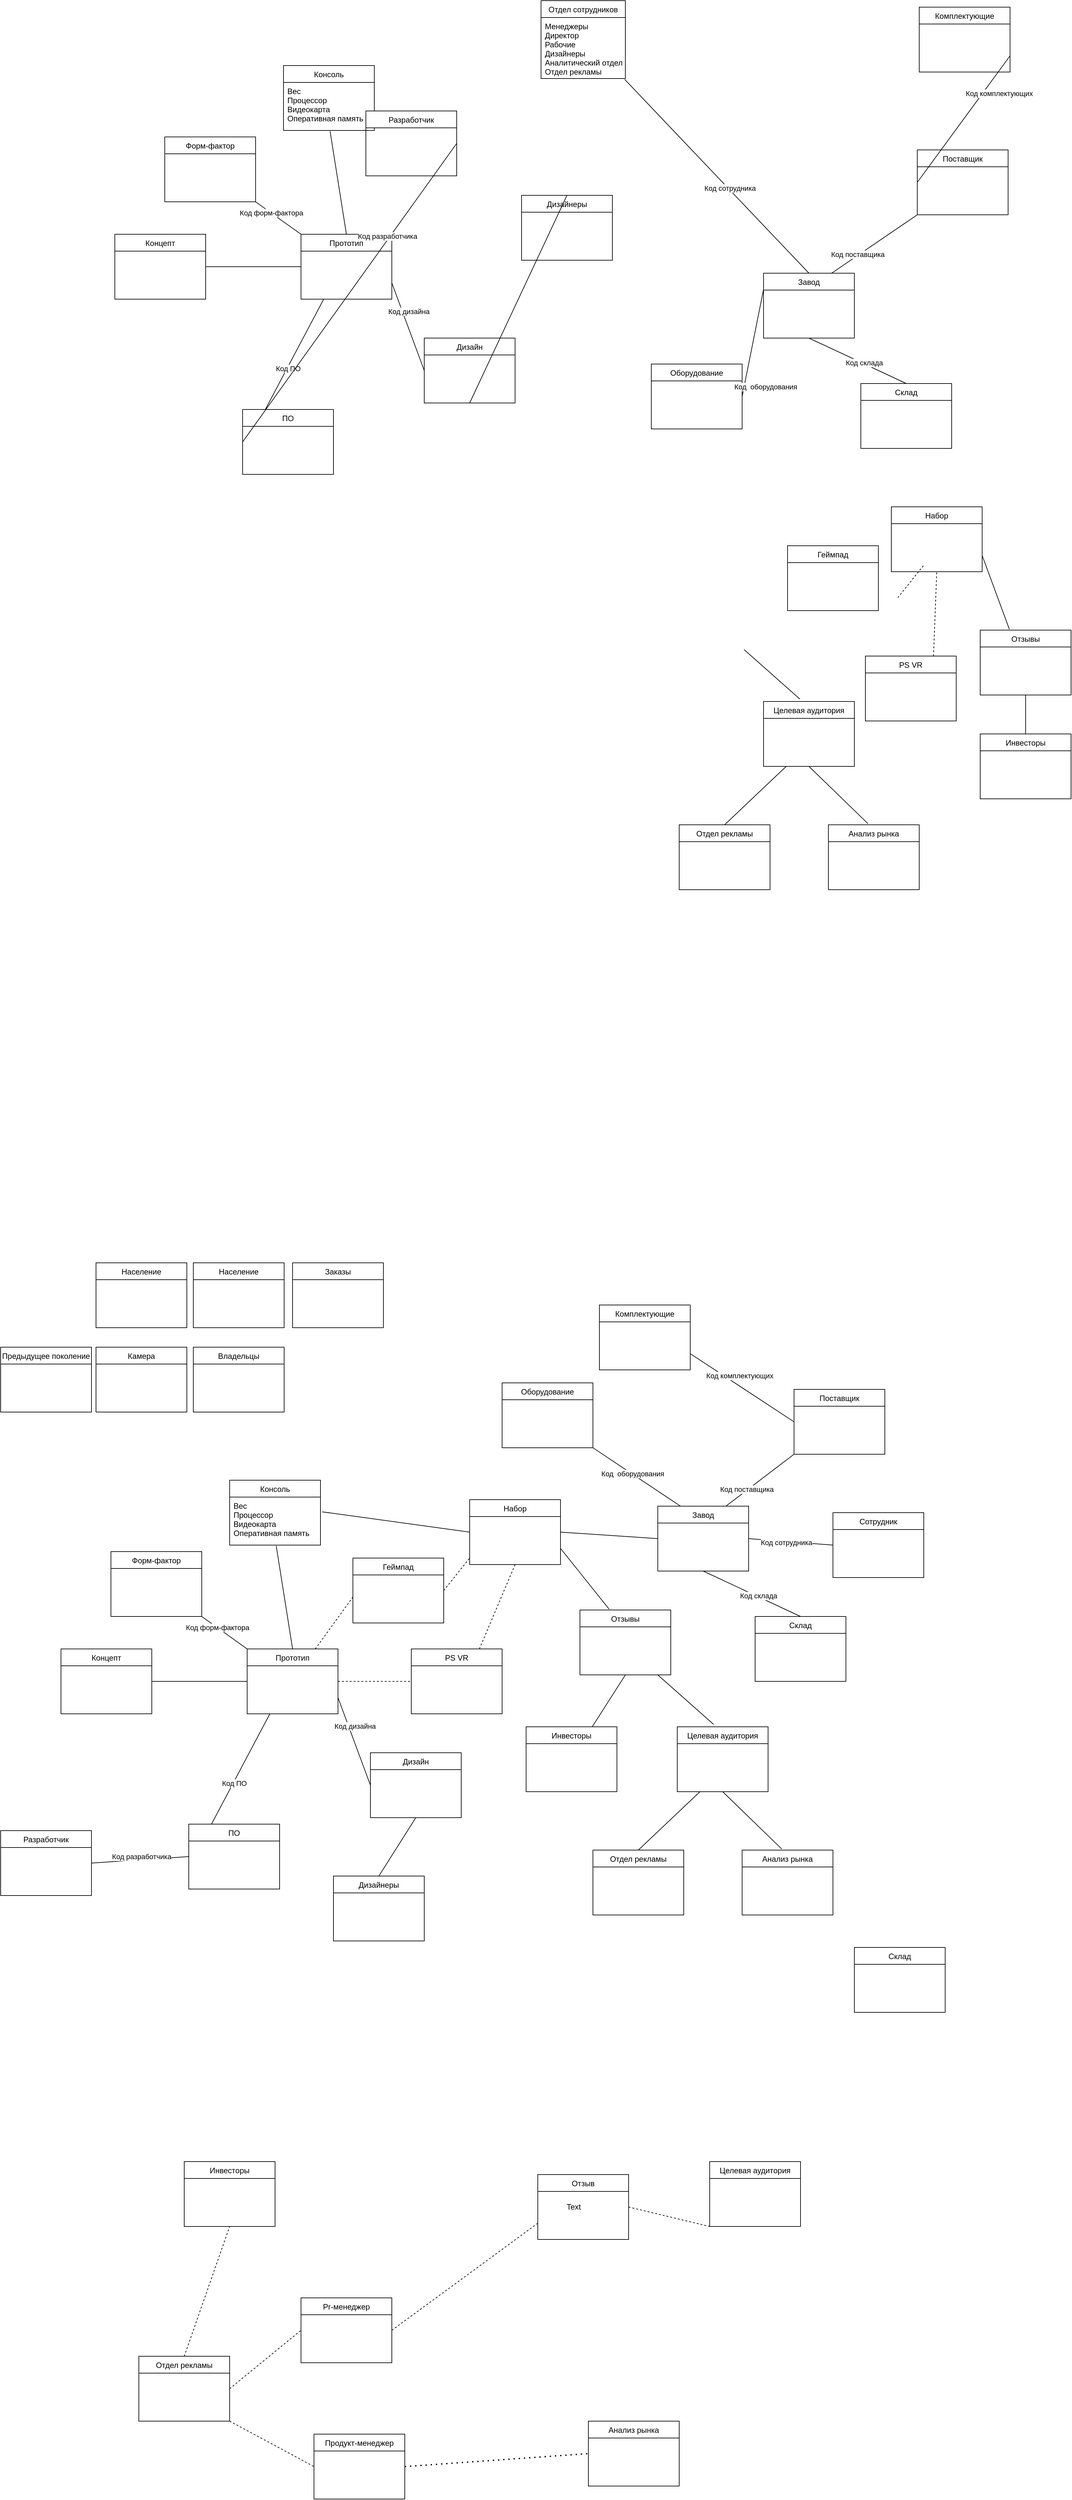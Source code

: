 <mxfile version="15.2.9" type="github">
  <diagram id="WUWwVkveKep0P7YJkyuQ" name="Page-1">
    <mxGraphModel dx="1422" dy="3041" grid="1" gridSize="10" guides="1" tooltips="1" connect="1" arrows="1" fold="1" page="1" pageScale="1" pageWidth="1654" pageHeight="2336" math="0" shadow="0">
      <root>
        <mxCell id="0" />
        <mxCell id="1" parent="0" />
        <mxCell id="Smb-YDTAnR31vsJaCFI--3" value="Завод" style="swimlane;fontStyle=0;childLayout=stackLayout;horizontal=1;startSize=26;horizontalStack=0;resizeParent=1;resizeParentMax=0;resizeLast=0;collapsible=1;marginBottom=0;" parent="1" vertex="1">
          <mxGeometry x="1030" y="430" width="140" height="100" as="geometry" />
        </mxCell>
        <mxCell id="Smb-YDTAnR31vsJaCFI--4" value="Отдел сотрудников" style="swimlane;fontStyle=0;childLayout=stackLayout;horizontal=1;startSize=26;horizontalStack=0;resizeParent=1;resizeParentMax=0;resizeLast=0;collapsible=1;marginBottom=0;" parent="1" vertex="1">
          <mxGeometry x="850" y="-1890" width="130" height="120" as="geometry" />
        </mxCell>
        <mxCell id="Smb-YDTAnR31vsJaCFI--5" value="Менеджеры&#xa;Директор&#xa;Рабочие&#xa;Дизайнеры&#xa;Аналитический отдел&#xa;Отдел рекламы" style="text;strokeColor=none;fillColor=none;align=left;verticalAlign=top;spacingLeft=4;spacingRight=4;overflow=hidden;rotatable=0;points=[[0,0.5],[1,0.5]];portConstraint=eastwest;" parent="Smb-YDTAnR31vsJaCFI--4" vertex="1">
          <mxGeometry y="26" width="130" height="94" as="geometry" />
        </mxCell>
        <mxCell id="Smb-YDTAnR31vsJaCFI--7" value="Консоль" style="swimlane;fontStyle=0;childLayout=stackLayout;horizontal=1;startSize=26;horizontalStack=0;resizeParent=1;resizeParentMax=0;resizeLast=0;collapsible=1;marginBottom=0;" parent="1" vertex="1">
          <mxGeometry x="370" y="390" width="140" height="100" as="geometry" />
        </mxCell>
        <mxCell id="Smb-YDTAnR31vsJaCFI--8" value="Вес&#xa;Процессор&#xa;Видеокарта&#xa;Оперативная память" style="text;strokeColor=none;fillColor=none;align=left;verticalAlign=top;spacingLeft=4;spacingRight=4;overflow=hidden;rotatable=0;points=[[0,0.5],[1,0.5]];portConstraint=eastwest;" parent="Smb-YDTAnR31vsJaCFI--7" vertex="1">
          <mxGeometry y="26" width="140" height="74" as="geometry" />
        </mxCell>
        <mxCell id="Smb-YDTAnR31vsJaCFI--13" value="Сотрудник" style="swimlane;fontStyle=0;childLayout=stackLayout;horizontal=1;startSize=26;horizontalStack=0;resizeParent=1;resizeParentMax=0;resizeLast=0;collapsible=1;marginBottom=0;" parent="1" vertex="1">
          <mxGeometry x="1300" y="440" width="140" height="100" as="geometry" />
        </mxCell>
        <mxCell id="Smb-YDTAnR31vsJaCFI--14" value="" style="endArrow=none;html=1;entryX=0;entryY=0.5;entryDx=0;entryDy=0;exitX=1;exitY=0.5;exitDx=0;exitDy=0;" parent="1" source="Smb-YDTAnR31vsJaCFI--3" target="Smb-YDTAnR31vsJaCFI--13" edge="1">
          <mxGeometry width="50" height="50" relative="1" as="geometry">
            <mxPoint x="1170" y="520" as="sourcePoint" />
            <mxPoint x="1300" y="360" as="targetPoint" />
          </mxGeometry>
        </mxCell>
        <mxCell id="Smb-YDTAnR31vsJaCFI--15" value="Код сотрудника" style="edgeLabel;html=1;align=center;verticalAlign=middle;resizable=0;points=[];" parent="Smb-YDTAnR31vsJaCFI--14" vertex="1" connectable="0">
          <mxGeometry x="-0.128" y="-1" relative="1" as="geometry">
            <mxPoint x="1" as="offset" />
          </mxGeometry>
        </mxCell>
        <mxCell id="Smb-YDTAnR31vsJaCFI--16" value="" style="endArrow=none;html=1;entryX=0.5;entryY=1;entryDx=0;entryDy=0;exitX=0.5;exitY=0;exitDx=0;exitDy=0;" parent="1" source="Smb-YDTAnR31vsJaCFI--18" target="Smb-YDTAnR31vsJaCFI--3" edge="1">
          <mxGeometry width="50" height="50" relative="1" as="geometry">
            <mxPoint x="1150" y="660" as="sourcePoint" />
            <mxPoint x="1200" y="610" as="targetPoint" />
          </mxGeometry>
        </mxCell>
        <mxCell id="Smb-YDTAnR31vsJaCFI--17" value="Код склада" style="edgeLabel;html=1;align=center;verticalAlign=middle;resizable=0;points=[];" parent="Smb-YDTAnR31vsJaCFI--16" vertex="1" connectable="0">
          <mxGeometry x="-0.123" y="-2" relative="1" as="geometry">
            <mxPoint as="offset" />
          </mxGeometry>
        </mxCell>
        <mxCell id="Smb-YDTAnR31vsJaCFI--18" value="Склад" style="swimlane;fontStyle=0;childLayout=stackLayout;horizontal=1;startSize=26;horizontalStack=0;resizeParent=1;resizeParentMax=0;resizeLast=0;collapsible=1;marginBottom=0;" parent="1" vertex="1">
          <mxGeometry x="1180" y="600" width="140" height="100" as="geometry" />
        </mxCell>
        <mxCell id="Smb-YDTAnR31vsJaCFI--19" value="Поставщик" style="swimlane;fontStyle=0;childLayout=stackLayout;horizontal=1;startSize=26;horizontalStack=0;resizeParent=1;resizeParentMax=0;resizeLast=0;collapsible=1;marginBottom=0;" parent="1" vertex="1">
          <mxGeometry x="1240" y="250" width="140" height="100" as="geometry" />
        </mxCell>
        <mxCell id="Smb-YDTAnR31vsJaCFI--20" value="" style="endArrow=none;html=1;entryX=0;entryY=1;entryDx=0;entryDy=0;exitX=0.75;exitY=0;exitDx=0;exitDy=0;" parent="1" source="Smb-YDTAnR31vsJaCFI--3" target="Smb-YDTAnR31vsJaCFI--19" edge="1">
          <mxGeometry width="50" height="50" relative="1" as="geometry">
            <mxPoint x="1350" y="460" as="sourcePoint" />
            <mxPoint x="1400" y="410" as="targetPoint" />
          </mxGeometry>
        </mxCell>
        <mxCell id="Smb-YDTAnR31vsJaCFI--21" value="Код поставщика" style="edgeLabel;html=1;align=center;verticalAlign=middle;resizable=0;points=[];" parent="Smb-YDTAnR31vsJaCFI--20" vertex="1" connectable="0">
          <mxGeometry x="-0.388" y="1" relative="1" as="geometry">
            <mxPoint y="-1" as="offset" />
          </mxGeometry>
        </mxCell>
        <mxCell id="Smb-YDTAnR31vsJaCFI--22" value="Комплектующие" style="swimlane;fontStyle=0;childLayout=stackLayout;horizontal=1;startSize=26;horizontalStack=0;resizeParent=1;resizeParentMax=0;resizeLast=0;collapsible=1;marginBottom=0;" parent="1" vertex="1">
          <mxGeometry x="940" y="120" width="140" height="100" as="geometry" />
        </mxCell>
        <mxCell id="Smb-YDTAnR31vsJaCFI--23" value="" style="endArrow=none;html=1;entryX=1;entryY=0.75;entryDx=0;entryDy=0;exitX=0;exitY=0.5;exitDx=0;exitDy=0;" parent="1" source="Smb-YDTAnR31vsJaCFI--19" target="Smb-YDTAnR31vsJaCFI--22" edge="1">
          <mxGeometry width="50" height="50" relative="1" as="geometry">
            <mxPoint x="1350" y="460" as="sourcePoint" />
            <mxPoint x="1400" y="410" as="targetPoint" />
          </mxGeometry>
        </mxCell>
        <mxCell id="Smb-YDTAnR31vsJaCFI--24" value="Код комплектующих" style="edgeLabel;html=1;align=center;verticalAlign=middle;resizable=0;points=[];" parent="Smb-YDTAnR31vsJaCFI--23" vertex="1" connectable="0">
          <mxGeometry x="0.394" y="2" relative="1" as="geometry">
            <mxPoint x="28" as="offset" />
          </mxGeometry>
        </mxCell>
        <mxCell id="Smb-YDTAnR31vsJaCFI--25" value="Прототип" style="swimlane;fontStyle=0;childLayout=stackLayout;horizontal=1;startSize=26;horizontalStack=0;resizeParent=1;resizeParentMax=0;resizeLast=0;collapsible=1;marginBottom=0;" parent="1" vertex="1">
          <mxGeometry x="397" y="650" width="140" height="100" as="geometry" />
        </mxCell>
        <mxCell id="Smb-YDTAnR31vsJaCFI--28" value="Дизайн" style="swimlane;fontStyle=0;childLayout=stackLayout;horizontal=1;startSize=26;horizontalStack=0;resizeParent=1;resizeParentMax=0;resizeLast=0;collapsible=1;marginBottom=0;" parent="1" vertex="1">
          <mxGeometry x="587" y="810" width="140" height="100" as="geometry" />
        </mxCell>
        <mxCell id="Smb-YDTAnR31vsJaCFI--29" value="Форм-фактор" style="swimlane;fontStyle=0;childLayout=stackLayout;horizontal=1;startSize=26;horizontalStack=0;resizeParent=1;resizeParentMax=0;resizeLast=0;collapsible=1;marginBottom=0;" parent="1" vertex="1">
          <mxGeometry x="187" y="500" width="140" height="100" as="geometry" />
        </mxCell>
        <mxCell id="Smb-YDTAnR31vsJaCFI--30" value="" style="endArrow=none;html=1;entryX=1;entryY=1;entryDx=0;entryDy=0;exitX=0;exitY=0;exitDx=0;exitDy=0;" parent="1" source="Smb-YDTAnR31vsJaCFI--25" target="Smb-YDTAnR31vsJaCFI--29" edge="1">
          <mxGeometry width="50" height="50" relative="1" as="geometry">
            <mxPoint x="567" y="720" as="sourcePoint" />
            <mxPoint x="617" y="670" as="targetPoint" />
          </mxGeometry>
        </mxCell>
        <mxCell id="Smb-YDTAnR31vsJaCFI--31" value="Код форм-фактора" style="edgeLabel;html=1;align=center;verticalAlign=middle;resizable=0;points=[];" parent="Smb-YDTAnR31vsJaCFI--30" vertex="1" connectable="0">
          <mxGeometry x="0.322" relative="1" as="geometry">
            <mxPoint as="offset" />
          </mxGeometry>
        </mxCell>
        <mxCell id="Smb-YDTAnR31vsJaCFI--32" value="" style="endArrow=none;html=1;exitX=1;exitY=0.75;exitDx=0;exitDy=0;entryX=0;entryY=0.5;entryDx=0;entryDy=0;" parent="1" source="Smb-YDTAnR31vsJaCFI--25" target="Smb-YDTAnR31vsJaCFI--28" edge="1">
          <mxGeometry width="50" height="50" relative="1" as="geometry">
            <mxPoint x="567" y="720" as="sourcePoint" />
            <mxPoint x="617" y="670" as="targetPoint" />
          </mxGeometry>
        </mxCell>
        <mxCell id="Smb-YDTAnR31vsJaCFI--33" value="Код дизайна" style="edgeLabel;html=1;align=center;verticalAlign=middle;resizable=0;points=[];" parent="Smb-YDTAnR31vsJaCFI--32" vertex="1" connectable="0">
          <mxGeometry x="-0.476" y="-3" relative="1" as="geometry">
            <mxPoint x="16" y="8" as="offset" />
          </mxGeometry>
        </mxCell>
        <mxCell id="Smb-YDTAnR31vsJaCFI--34" value="ПО" style="swimlane;fontStyle=0;childLayout=stackLayout;horizontal=1;startSize=26;horizontalStack=0;resizeParent=1;resizeParentMax=0;resizeLast=0;collapsible=1;marginBottom=0;" parent="1" vertex="1">
          <mxGeometry x="307" y="920" width="140" height="100" as="geometry" />
        </mxCell>
        <mxCell id="Smb-YDTAnR31vsJaCFI--35" value="" style="endArrow=none;html=1;entryX=0.25;entryY=1;entryDx=0;entryDy=0;exitX=0.25;exitY=0;exitDx=0;exitDy=0;" parent="1" source="Smb-YDTAnR31vsJaCFI--34" target="Smb-YDTAnR31vsJaCFI--25" edge="1">
          <mxGeometry width="50" height="50" relative="1" as="geometry">
            <mxPoint x="587" y="760" as="sourcePoint" />
            <mxPoint x="637" y="710" as="targetPoint" />
          </mxGeometry>
        </mxCell>
        <mxCell id="Smb-YDTAnR31vsJaCFI--36" value="Код ПО" style="edgeLabel;html=1;align=center;verticalAlign=middle;resizable=0;points=[];" parent="Smb-YDTAnR31vsJaCFI--35" vertex="1" connectable="0">
          <mxGeometry x="-0.256" y="-2" relative="1" as="geometry">
            <mxPoint y="-1" as="offset" />
          </mxGeometry>
        </mxCell>
        <mxCell id="Smb-YDTAnR31vsJaCFI--37" value="Разработчик" style="swimlane;fontStyle=0;childLayout=stackLayout;horizontal=1;startSize=26;horizontalStack=0;resizeParent=1;resizeParentMax=0;resizeLast=0;collapsible=1;marginBottom=0;" parent="1" vertex="1">
          <mxGeometry x="17" y="930" width="140" height="100" as="geometry" />
        </mxCell>
        <mxCell id="Smb-YDTAnR31vsJaCFI--38" value="" style="endArrow=none;html=1;exitX=1;exitY=0.5;exitDx=0;exitDy=0;entryX=0;entryY=0.5;entryDx=0;entryDy=0;" parent="1" source="Smb-YDTAnR31vsJaCFI--37" target="Smb-YDTAnR31vsJaCFI--34" edge="1">
          <mxGeometry width="50" height="50" relative="1" as="geometry">
            <mxPoint x="777" y="740" as="sourcePoint" />
            <mxPoint x="827" y="690" as="targetPoint" />
          </mxGeometry>
        </mxCell>
        <mxCell id="Smb-YDTAnR31vsJaCFI--39" value="Код разработчика" style="edgeLabel;html=1;align=center;verticalAlign=middle;resizable=0;points=[];" parent="Smb-YDTAnR31vsJaCFI--38" vertex="1" connectable="0">
          <mxGeometry x="-0.372" y="-4" relative="1" as="geometry">
            <mxPoint x="30" y="-11" as="offset" />
          </mxGeometry>
        </mxCell>
        <mxCell id="Smb-YDTAnR31vsJaCFI--40" value="Оборудование" style="swimlane;fontStyle=0;childLayout=stackLayout;horizontal=1;startSize=26;horizontalStack=0;resizeParent=1;resizeParentMax=0;resizeLast=0;collapsible=1;marginBottom=0;" parent="1" vertex="1">
          <mxGeometry x="790" y="240" width="140" height="100" as="geometry" />
        </mxCell>
        <mxCell id="Smb-YDTAnR31vsJaCFI--41" value="" style="endArrow=none;html=1;entryX=1;entryY=1;entryDx=0;entryDy=0;exitX=0.25;exitY=0;exitDx=0;exitDy=0;" parent="1" source="Smb-YDTAnR31vsJaCFI--3" target="Smb-YDTAnR31vsJaCFI--40" edge="1">
          <mxGeometry width="50" height="50" relative="1" as="geometry">
            <mxPoint x="950" y="430" as="sourcePoint" />
            <mxPoint x="1000" y="380" as="targetPoint" />
          </mxGeometry>
        </mxCell>
        <mxCell id="Smb-YDTAnR31vsJaCFI--42" value="Код&amp;nbsp; оборудования" style="edgeLabel;html=1;align=center;verticalAlign=middle;resizable=0;points=[];" parent="Smb-YDTAnR31vsJaCFI--41" vertex="1" connectable="0">
          <mxGeometry x="0.56" y="-2" relative="1" as="geometry">
            <mxPoint x="30" y="22" as="offset" />
          </mxGeometry>
        </mxCell>
        <mxCell id="Smb-YDTAnR31vsJaCFI--43" value="Целевая аудитория" style="swimlane;fontStyle=0;childLayout=stackLayout;horizontal=1;startSize=26;horizontalStack=0;resizeParent=1;resizeParentMax=0;resizeLast=0;collapsible=1;marginBottom=0;" parent="1" vertex="1">
          <mxGeometry x="1060" y="770" width="140" height="100" as="geometry" />
        </mxCell>
        <mxCell id="Smb-YDTAnR31vsJaCFI--44" value="Отдел рекламы" style="swimlane;fontStyle=0;childLayout=stackLayout;horizontal=1;startSize=26;horizontalStack=0;resizeParent=1;resizeParentMax=0;resizeLast=0;collapsible=1;marginBottom=0;" parent="1" vertex="1">
          <mxGeometry x="930" y="960" width="140" height="100" as="geometry" />
        </mxCell>
        <mxCell id="Smb-YDTAnR31vsJaCFI--45" value="Инвесторы" style="swimlane;fontStyle=0;childLayout=stackLayout;horizontal=1;startSize=26;horizontalStack=0;resizeParent=1;resizeParentMax=0;resizeLast=0;collapsible=1;marginBottom=0;" parent="1" vertex="1">
          <mxGeometry x="827" y="770" width="140" height="100" as="geometry" />
        </mxCell>
        <mxCell id="ORAeYvt_-5sq9izonlUE-1" value="Дизайнеры" style="swimlane;fontStyle=0;childLayout=stackLayout;horizontal=1;startSize=26;horizontalStack=0;resizeParent=1;resizeParentMax=0;resizeLast=0;collapsible=1;marginBottom=0;" parent="1" vertex="1">
          <mxGeometry x="530" y="1000" width="140" height="100" as="geometry" />
        </mxCell>
        <mxCell id="ORAeYvt_-5sq9izonlUE-4" value="Отзывы" style="swimlane;fontStyle=0;childLayout=stackLayout;horizontal=1;startSize=26;horizontalStack=0;resizeParent=1;resizeParentMax=0;resizeLast=0;collapsible=1;marginBottom=0;" parent="1" vertex="1">
          <mxGeometry x="910" y="590" width="140" height="100" as="geometry" />
        </mxCell>
        <mxCell id="ORAeYvt_-5sq9izonlUE-17" value="Концепт" style="swimlane;fontStyle=0;childLayout=stackLayout;horizontal=1;startSize=26;horizontalStack=0;resizeParent=1;resizeParentMax=0;resizeLast=0;collapsible=1;marginBottom=0;" parent="1" vertex="1">
          <mxGeometry x="110" y="650" width="140" height="100" as="geometry" />
        </mxCell>
        <mxCell id="ORAeYvt_-5sq9izonlUE-18" value="Предыдущее поколение" style="swimlane;fontStyle=0;childLayout=stackLayout;horizontal=1;startSize=26;horizontalStack=0;resizeParent=1;resizeParentMax=0;resizeLast=0;collapsible=1;marginBottom=0;" parent="1" vertex="1">
          <mxGeometry x="17" y="185" width="140" height="100" as="geometry" />
        </mxCell>
        <mxCell id="ORAeYvt_-5sq9izonlUE-19" value="Анализ рынка" style="swimlane;fontStyle=0;childLayout=stackLayout;horizontal=1;startSize=26;horizontalStack=0;resizeParent=1;resizeParentMax=0;resizeLast=0;collapsible=1;marginBottom=0;" parent="1" vertex="1">
          <mxGeometry x="1160" y="960" width="140" height="100" as="geometry" />
        </mxCell>
        <mxCell id="ORAeYvt_-5sq9izonlUE-20" value="Набор" style="swimlane;fontStyle=0;childLayout=stackLayout;horizontal=1;startSize=26;horizontalStack=0;resizeParent=1;resizeParentMax=0;resizeLast=0;collapsible=1;marginBottom=0;" parent="1" vertex="1">
          <mxGeometry x="740" y="420" width="140" height="100" as="geometry" />
        </mxCell>
        <mxCell id="ORAeYvt_-5sq9izonlUE-21" value="PS VR" style="swimlane;fontStyle=0;childLayout=stackLayout;horizontal=1;startSize=26;horizontalStack=0;resizeParent=1;resizeParentMax=0;resizeLast=0;collapsible=1;marginBottom=0;" parent="1" vertex="1">
          <mxGeometry x="650" y="650" width="140" height="100" as="geometry" />
        </mxCell>
        <mxCell id="ORAeYvt_-5sq9izonlUE-22" value="Геймпад" style="swimlane;fontStyle=0;childLayout=stackLayout;horizontal=1;startSize=26;horizontalStack=0;resizeParent=1;resizeParentMax=0;resizeLast=0;collapsible=1;marginBottom=0;" parent="1" vertex="1">
          <mxGeometry x="560" y="510" width="140" height="100" as="geometry" />
        </mxCell>
        <mxCell id="ORAeYvt_-5sq9izonlUE-24" value="" style="endArrow=none;html=1;entryX=0.513;entryY=1.016;entryDx=0;entryDy=0;exitX=0.5;exitY=0;exitDx=0;exitDy=0;entryPerimeter=0;" parent="1" source="Smb-YDTAnR31vsJaCFI--25" target="Smb-YDTAnR31vsJaCFI--8" edge="1">
          <mxGeometry width="50" height="50" relative="1" as="geometry">
            <mxPoint x="407" y="660" as="sourcePoint" />
            <mxPoint x="337" y="610" as="targetPoint" />
          </mxGeometry>
        </mxCell>
        <mxCell id="ORAeYvt_-5sq9izonlUE-26" value="" style="endArrow=none;html=1;exitX=0.75;exitY=0;exitDx=0;exitDy=0;dashed=1;" parent="1" source="Smb-YDTAnR31vsJaCFI--25" edge="1">
          <mxGeometry width="50" height="50" relative="1" as="geometry">
            <mxPoint x="477" y="660" as="sourcePoint" />
            <mxPoint x="560" y="570" as="targetPoint" />
          </mxGeometry>
        </mxCell>
        <mxCell id="ORAeYvt_-5sq9izonlUE-27" value="" style="endArrow=none;html=1;entryX=0;entryY=0.5;entryDx=0;entryDy=0;exitX=1;exitY=0.5;exitDx=0;exitDy=0;dashed=1;" parent="1" source="Smb-YDTAnR31vsJaCFI--25" target="ORAeYvt_-5sq9izonlUE-21" edge="1">
          <mxGeometry width="50" height="50" relative="1" as="geometry">
            <mxPoint x="540" y="690" as="sourcePoint" />
            <mxPoint x="620" y="610" as="targetPoint" />
          </mxGeometry>
        </mxCell>
        <mxCell id="ORAeYvt_-5sq9izonlUE-28" value="" style="endArrow=none;html=1;entryX=1.018;entryY=0.307;entryDx=0;entryDy=0;exitX=0;exitY=0.5;exitDx=0;exitDy=0;entryPerimeter=0;" parent="1" source="ORAeYvt_-5sq9izonlUE-20" target="Smb-YDTAnR31vsJaCFI--8" edge="1">
          <mxGeometry width="50" height="50" relative="1" as="geometry">
            <mxPoint x="477" y="660" as="sourcePoint" />
            <mxPoint x="451.82" y="501.184" as="targetPoint" />
          </mxGeometry>
        </mxCell>
        <mxCell id="ORAeYvt_-5sq9izonlUE-29" value="" style="endArrow=none;html=1;exitX=1;exitY=0.5;exitDx=0;exitDy=0;dashed=1;" parent="1" source="ORAeYvt_-5sq9izonlUE-22" edge="1">
          <mxGeometry width="50" height="50" relative="1" as="geometry">
            <mxPoint x="487" y="670" as="sourcePoint" />
            <mxPoint x="740" y="510" as="targetPoint" />
          </mxGeometry>
        </mxCell>
        <mxCell id="ORAeYvt_-5sq9izonlUE-30" value="" style="endArrow=none;html=1;entryX=0.5;entryY=1;entryDx=0;entryDy=0;exitX=0.75;exitY=0;exitDx=0;exitDy=0;dashed=1;" parent="1" source="ORAeYvt_-5sq9izonlUE-21" target="ORAeYvt_-5sq9izonlUE-20" edge="1">
          <mxGeometry width="50" height="50" relative="1" as="geometry">
            <mxPoint x="497" y="680" as="sourcePoint" />
            <mxPoint x="471.82" y="521.184" as="targetPoint" />
          </mxGeometry>
        </mxCell>
        <mxCell id="ORAeYvt_-5sq9izonlUE-32" value="" style="endArrow=none;html=1;entryX=0.321;entryY=-0.013;entryDx=0;entryDy=0;exitX=1;exitY=0.75;exitDx=0;exitDy=0;entryPerimeter=0;" parent="1" source="ORAeYvt_-5sq9izonlUE-20" target="ORAeYvt_-5sq9izonlUE-4" edge="1">
          <mxGeometry width="50" height="50" relative="1" as="geometry">
            <mxPoint x="517" y="700" as="sourcePoint" />
            <mxPoint x="491.82" y="541.184" as="targetPoint" />
          </mxGeometry>
        </mxCell>
        <mxCell id="ORAeYvt_-5sq9izonlUE-33" value="" style="endArrow=none;html=1;entryX=0;entryY=0.5;entryDx=0;entryDy=0;exitX=1;exitY=0.5;exitDx=0;exitDy=0;" parent="1" source="ORAeYvt_-5sq9izonlUE-17" target="Smb-YDTAnR31vsJaCFI--25" edge="1">
          <mxGeometry width="50" height="50" relative="1" as="geometry">
            <mxPoint x="527" y="710" as="sourcePoint" />
            <mxPoint x="501.82" y="551.184" as="targetPoint" />
          </mxGeometry>
        </mxCell>
        <mxCell id="ORAeYvt_-5sq9izonlUE-34" value="" style="endArrow=none;html=1;entryX=0;entryY=0.5;entryDx=0;entryDy=0;exitX=1;exitY=0.5;exitDx=0;exitDy=0;" parent="1" source="ORAeYvt_-5sq9izonlUE-20" target="Smb-YDTAnR31vsJaCFI--3" edge="1">
          <mxGeometry width="50" height="50" relative="1" as="geometry">
            <mxPoint x="750" y="480" as="sourcePoint" />
            <mxPoint x="522.52" y="448.718" as="targetPoint" />
          </mxGeometry>
        </mxCell>
        <mxCell id="ORAeYvt_-5sq9izonlUE-35" value="" style="endArrow=none;html=1;entryX=0.5;entryY=0;entryDx=0;entryDy=0;exitX=0.5;exitY=1;exitDx=0;exitDy=0;" parent="1" source="Smb-YDTAnR31vsJaCFI--28" target="ORAeYvt_-5sq9izonlUE-1" edge="1">
          <mxGeometry width="50" height="50" relative="1" as="geometry">
            <mxPoint x="760" y="490" as="sourcePoint" />
            <mxPoint x="532.52" y="458.718" as="targetPoint" />
          </mxGeometry>
        </mxCell>
        <mxCell id="ORAeYvt_-5sq9izonlUE-37" value="" style="endArrow=none;html=1;exitX=0.5;exitY=1;exitDx=0;exitDy=0;" parent="1" source="ORAeYvt_-5sq9izonlUE-4" target="Smb-YDTAnR31vsJaCFI--45" edge="1">
          <mxGeometry width="50" height="50" relative="1" as="geometry">
            <mxPoint x="667" y="920" as="sourcePoint" />
            <mxPoint x="610" y="1010" as="targetPoint" />
          </mxGeometry>
        </mxCell>
        <mxCell id="ORAeYvt_-5sq9izonlUE-38" value="" style="endArrow=none;html=1;entryX=0.4;entryY=-0.037;entryDx=0;entryDy=0;entryPerimeter=0;" parent="1" target="Smb-YDTAnR31vsJaCFI--43" edge="1">
          <mxGeometry width="50" height="50" relative="1" as="geometry">
            <mxPoint x="1030" y="690" as="sourcePoint" />
            <mxPoint x="620" y="1020" as="targetPoint" />
          </mxGeometry>
        </mxCell>
        <mxCell id="ORAeYvt_-5sq9izonlUE-39" value="" style="endArrow=none;html=1;entryX=0.5;entryY=0;entryDx=0;entryDy=0;exitX=0.25;exitY=1;exitDx=0;exitDy=0;" parent="1" source="Smb-YDTAnR31vsJaCFI--43" target="Smb-YDTAnR31vsJaCFI--44" edge="1">
          <mxGeometry width="50" height="50" relative="1" as="geometry">
            <mxPoint x="687" y="940" as="sourcePoint" />
            <mxPoint x="630" y="1030" as="targetPoint" />
          </mxGeometry>
        </mxCell>
        <mxCell id="ORAeYvt_-5sq9izonlUE-40" value="" style="endArrow=none;html=1;entryX=0.436;entryY=-0.017;entryDx=0;entryDy=0;exitX=0.5;exitY=1;exitDx=0;exitDy=0;entryPerimeter=0;" parent="1" source="Smb-YDTAnR31vsJaCFI--43" target="ORAeYvt_-5sq9izonlUE-19" edge="1">
          <mxGeometry width="50" height="50" relative="1" as="geometry">
            <mxPoint x="697" y="950" as="sourcePoint" />
            <mxPoint x="640" y="1040" as="targetPoint" />
          </mxGeometry>
        </mxCell>
        <mxCell id="ORAeYvt_-5sq9izonlUE-41" value="Камера" style="swimlane;fontStyle=0;childLayout=stackLayout;horizontal=1;startSize=26;horizontalStack=0;resizeParent=1;resizeParentMax=0;resizeLast=0;collapsible=1;marginBottom=0;" parent="1" vertex="1">
          <mxGeometry x="164" y="185" width="140" height="100" as="geometry" />
        </mxCell>
        <mxCell id="ORAeYvt_-5sq9izonlUE-42" value="Население" style="swimlane;fontStyle=0;childLayout=stackLayout;horizontal=1;startSize=26;horizontalStack=0;resizeParent=1;resizeParentMax=0;resizeLast=0;collapsible=1;marginBottom=0;" parent="1" vertex="1">
          <mxGeometry x="164" y="55" width="140" height="100" as="geometry" />
        </mxCell>
        <mxCell id="ORAeYvt_-5sq9izonlUE-43" value="Население" style="swimlane;fontStyle=0;childLayout=stackLayout;horizontal=1;startSize=26;horizontalStack=0;resizeParent=1;resizeParentMax=0;resizeLast=0;collapsible=1;marginBottom=0;" parent="1" vertex="1">
          <mxGeometry x="314" y="55" width="140" height="100" as="geometry" />
        </mxCell>
        <mxCell id="ORAeYvt_-5sq9izonlUE-44" value="Владельцы" style="swimlane;fontStyle=0;childLayout=stackLayout;horizontal=1;startSize=26;horizontalStack=0;resizeParent=1;resizeParentMax=0;resizeLast=0;collapsible=1;marginBottom=0;" parent="1" vertex="1">
          <mxGeometry x="314" y="185" width="140" height="100" as="geometry" />
        </mxCell>
        <mxCell id="ORAeYvt_-5sq9izonlUE-45" value="Заказы" style="swimlane;fontStyle=0;childLayout=stackLayout;horizontal=1;startSize=26;horizontalStack=0;resizeParent=1;resizeParentMax=0;resizeLast=0;collapsible=1;marginBottom=0;" parent="1" vertex="1">
          <mxGeometry x="467" y="55" width="140" height="100" as="geometry" />
        </mxCell>
        <mxCell id="oMo9_dDHAvlOPcUGApAi-2" value="Завод" style="swimlane;fontStyle=0;childLayout=stackLayout;horizontal=1;startSize=26;horizontalStack=0;resizeParent=1;resizeParentMax=0;resizeLast=0;collapsible=1;marginBottom=0;" vertex="1" parent="1">
          <mxGeometry x="1193" y="-1470" width="140" height="100" as="geometry" />
        </mxCell>
        <mxCell id="oMo9_dDHAvlOPcUGApAi-3" value="Консоль" style="swimlane;fontStyle=0;childLayout=stackLayout;horizontal=1;startSize=26;horizontalStack=0;resizeParent=1;resizeParentMax=0;resizeLast=0;collapsible=1;marginBottom=0;" vertex="1" parent="1">
          <mxGeometry x="453" y="-1790" width="140" height="100" as="geometry" />
        </mxCell>
        <mxCell id="oMo9_dDHAvlOPcUGApAi-4" value="Вес&#xa;Процессор&#xa;Видеокарта&#xa;Оперативная память" style="text;strokeColor=none;fillColor=none;align=left;verticalAlign=top;spacingLeft=4;spacingRight=4;overflow=hidden;rotatable=0;points=[[0,0.5],[1,0.5]];portConstraint=eastwest;" vertex="1" parent="oMo9_dDHAvlOPcUGApAi-3">
          <mxGeometry y="26" width="140" height="74" as="geometry" />
        </mxCell>
        <mxCell id="oMo9_dDHAvlOPcUGApAi-6" value="" style="endArrow=none;html=1;entryX=0.992;entryY=1.014;entryDx=0;entryDy=0;exitX=0.5;exitY=0;exitDx=0;exitDy=0;entryPerimeter=0;" edge="1" parent="1" source="oMo9_dDHAvlOPcUGApAi-2" target="Smb-YDTAnR31vsJaCFI--5">
          <mxGeometry width="50" height="50" relative="1" as="geometry">
            <mxPoint x="1333" y="-1380" as="sourcePoint" />
            <mxPoint x="1463" y="-1410" as="targetPoint" />
          </mxGeometry>
        </mxCell>
        <mxCell id="oMo9_dDHAvlOPcUGApAi-7" value="Код сотрудника" style="edgeLabel;html=1;align=center;verticalAlign=middle;resizable=0;points=[];" vertex="1" connectable="0" parent="oMo9_dDHAvlOPcUGApAi-6">
          <mxGeometry x="-0.128" y="-1" relative="1" as="geometry">
            <mxPoint x="1" as="offset" />
          </mxGeometry>
        </mxCell>
        <mxCell id="oMo9_dDHAvlOPcUGApAi-8" value="" style="endArrow=none;html=1;entryX=0.5;entryY=1;entryDx=0;entryDy=0;exitX=0.5;exitY=0;exitDx=0;exitDy=0;" edge="1" parent="1" source="oMo9_dDHAvlOPcUGApAi-10" target="oMo9_dDHAvlOPcUGApAi-2">
          <mxGeometry width="50" height="50" relative="1" as="geometry">
            <mxPoint x="1313" y="-1240" as="sourcePoint" />
            <mxPoint x="1363" y="-1290" as="targetPoint" />
          </mxGeometry>
        </mxCell>
        <mxCell id="oMo9_dDHAvlOPcUGApAi-9" value="Код склада" style="edgeLabel;html=1;align=center;verticalAlign=middle;resizable=0;points=[];" vertex="1" connectable="0" parent="oMo9_dDHAvlOPcUGApAi-8">
          <mxGeometry x="-0.123" y="-2" relative="1" as="geometry">
            <mxPoint as="offset" />
          </mxGeometry>
        </mxCell>
        <mxCell id="oMo9_dDHAvlOPcUGApAi-10" value="Склад" style="swimlane;fontStyle=0;childLayout=stackLayout;horizontal=1;startSize=26;horizontalStack=0;resizeParent=1;resizeParentMax=0;resizeLast=0;collapsible=1;marginBottom=0;" vertex="1" parent="1">
          <mxGeometry x="1343" y="-1300" width="140" height="100" as="geometry" />
        </mxCell>
        <mxCell id="oMo9_dDHAvlOPcUGApAi-11" value="Поставщик" style="swimlane;fontStyle=0;childLayout=stackLayout;horizontal=1;startSize=26;horizontalStack=0;resizeParent=1;resizeParentMax=0;resizeLast=0;collapsible=1;marginBottom=0;" vertex="1" parent="1">
          <mxGeometry x="1430" y="-1660" width="140" height="100" as="geometry" />
        </mxCell>
        <mxCell id="oMo9_dDHAvlOPcUGApAi-12" value="" style="endArrow=none;html=1;entryX=0;entryY=1;entryDx=0;entryDy=0;exitX=0.75;exitY=0;exitDx=0;exitDy=0;" edge="1" parent="1" source="oMo9_dDHAvlOPcUGApAi-2" target="oMo9_dDHAvlOPcUGApAi-11">
          <mxGeometry width="50" height="50" relative="1" as="geometry">
            <mxPoint x="1513" y="-1440" as="sourcePoint" />
            <mxPoint x="1563" y="-1490" as="targetPoint" />
          </mxGeometry>
        </mxCell>
        <mxCell id="oMo9_dDHAvlOPcUGApAi-13" value="Код поставщика" style="edgeLabel;html=1;align=center;verticalAlign=middle;resizable=0;points=[];" vertex="1" connectable="0" parent="oMo9_dDHAvlOPcUGApAi-12">
          <mxGeometry x="-0.388" y="1" relative="1" as="geometry">
            <mxPoint y="-1" as="offset" />
          </mxGeometry>
        </mxCell>
        <mxCell id="oMo9_dDHAvlOPcUGApAi-14" value="Комплектующие" style="swimlane;fontStyle=0;childLayout=stackLayout;horizontal=1;startSize=26;horizontalStack=0;resizeParent=1;resizeParentMax=0;resizeLast=0;collapsible=1;marginBottom=0;" vertex="1" parent="1">
          <mxGeometry x="1433" y="-1880" width="140" height="100" as="geometry" />
        </mxCell>
        <mxCell id="oMo9_dDHAvlOPcUGApAi-15" value="" style="endArrow=none;html=1;entryX=1;entryY=0.75;entryDx=0;entryDy=0;exitX=0;exitY=0.5;exitDx=0;exitDy=0;" edge="1" parent="1" source="oMo9_dDHAvlOPcUGApAi-11" target="oMo9_dDHAvlOPcUGApAi-14">
          <mxGeometry width="50" height="50" relative="1" as="geometry">
            <mxPoint x="1513" y="-1440" as="sourcePoint" />
            <mxPoint x="1563" y="-1490" as="targetPoint" />
          </mxGeometry>
        </mxCell>
        <mxCell id="oMo9_dDHAvlOPcUGApAi-16" value="Код комплектующих" style="edgeLabel;html=1;align=center;verticalAlign=middle;resizable=0;points=[];" vertex="1" connectable="0" parent="oMo9_dDHAvlOPcUGApAi-15">
          <mxGeometry x="0.394" y="2" relative="1" as="geometry">
            <mxPoint x="28" as="offset" />
          </mxGeometry>
        </mxCell>
        <mxCell id="oMo9_dDHAvlOPcUGApAi-17" value="Прототип" style="swimlane;fontStyle=0;childLayout=stackLayout;horizontal=1;startSize=26;horizontalStack=0;resizeParent=1;resizeParentMax=0;resizeLast=0;collapsible=1;marginBottom=0;" vertex="1" parent="1">
          <mxGeometry x="480" y="-1530" width="140" height="100" as="geometry" />
        </mxCell>
        <mxCell id="oMo9_dDHAvlOPcUGApAi-18" value="Дизайн" style="swimlane;fontStyle=0;childLayout=stackLayout;horizontal=1;startSize=26;horizontalStack=0;resizeParent=1;resizeParentMax=0;resizeLast=0;collapsible=1;marginBottom=0;" vertex="1" parent="1">
          <mxGeometry x="670" y="-1370" width="140" height="100" as="geometry" />
        </mxCell>
        <mxCell id="oMo9_dDHAvlOPcUGApAi-19" value="Форм-фактор" style="swimlane;fontStyle=0;childLayout=stackLayout;horizontal=1;startSize=26;horizontalStack=0;resizeParent=1;resizeParentMax=0;resizeLast=0;collapsible=1;marginBottom=0;" vertex="1" parent="1">
          <mxGeometry x="270" y="-1680" width="140" height="100" as="geometry" />
        </mxCell>
        <mxCell id="oMo9_dDHAvlOPcUGApAi-20" value="" style="endArrow=none;html=1;entryX=1;entryY=1;entryDx=0;entryDy=0;exitX=0;exitY=0;exitDx=0;exitDy=0;" edge="1" parent="1" source="oMo9_dDHAvlOPcUGApAi-17" target="oMo9_dDHAvlOPcUGApAi-19">
          <mxGeometry width="50" height="50" relative="1" as="geometry">
            <mxPoint x="650" y="-1460" as="sourcePoint" />
            <mxPoint x="700" y="-1510" as="targetPoint" />
          </mxGeometry>
        </mxCell>
        <mxCell id="oMo9_dDHAvlOPcUGApAi-21" value="Код форм-фактора" style="edgeLabel;html=1;align=center;verticalAlign=middle;resizable=0;points=[];" vertex="1" connectable="0" parent="oMo9_dDHAvlOPcUGApAi-20">
          <mxGeometry x="0.322" relative="1" as="geometry">
            <mxPoint as="offset" />
          </mxGeometry>
        </mxCell>
        <mxCell id="oMo9_dDHAvlOPcUGApAi-22" value="" style="endArrow=none;html=1;exitX=1;exitY=0.75;exitDx=0;exitDy=0;entryX=0;entryY=0.5;entryDx=0;entryDy=0;" edge="1" parent="1" source="oMo9_dDHAvlOPcUGApAi-17" target="oMo9_dDHAvlOPcUGApAi-18">
          <mxGeometry width="50" height="50" relative="1" as="geometry">
            <mxPoint x="650" y="-1460" as="sourcePoint" />
            <mxPoint x="700" y="-1510" as="targetPoint" />
          </mxGeometry>
        </mxCell>
        <mxCell id="oMo9_dDHAvlOPcUGApAi-23" value="Код дизайна" style="edgeLabel;html=1;align=center;verticalAlign=middle;resizable=0;points=[];" vertex="1" connectable="0" parent="oMo9_dDHAvlOPcUGApAi-22">
          <mxGeometry x="-0.476" y="-3" relative="1" as="geometry">
            <mxPoint x="16" y="8" as="offset" />
          </mxGeometry>
        </mxCell>
        <mxCell id="oMo9_dDHAvlOPcUGApAi-24" value="ПО" style="swimlane;fontStyle=0;childLayout=stackLayout;horizontal=1;startSize=26;horizontalStack=0;resizeParent=1;resizeParentMax=0;resizeLast=0;collapsible=1;marginBottom=0;" vertex="1" parent="1">
          <mxGeometry x="390" y="-1260" width="140" height="100" as="geometry" />
        </mxCell>
        <mxCell id="oMo9_dDHAvlOPcUGApAi-25" value="" style="endArrow=none;html=1;entryX=0.25;entryY=1;entryDx=0;entryDy=0;exitX=0.25;exitY=0;exitDx=0;exitDy=0;" edge="1" parent="1" source="oMo9_dDHAvlOPcUGApAi-24" target="oMo9_dDHAvlOPcUGApAi-17">
          <mxGeometry width="50" height="50" relative="1" as="geometry">
            <mxPoint x="670" y="-1420" as="sourcePoint" />
            <mxPoint x="720" y="-1470" as="targetPoint" />
          </mxGeometry>
        </mxCell>
        <mxCell id="oMo9_dDHAvlOPcUGApAi-26" value="Код ПО" style="edgeLabel;html=1;align=center;verticalAlign=middle;resizable=0;points=[];" vertex="1" connectable="0" parent="oMo9_dDHAvlOPcUGApAi-25">
          <mxGeometry x="-0.256" y="-2" relative="1" as="geometry">
            <mxPoint y="-1" as="offset" />
          </mxGeometry>
        </mxCell>
        <mxCell id="oMo9_dDHAvlOPcUGApAi-27" value="Разработчик" style="swimlane;fontStyle=0;childLayout=stackLayout;horizontal=1;startSize=26;horizontalStack=0;resizeParent=1;resizeParentMax=0;resizeLast=0;collapsible=1;marginBottom=0;" vertex="1" parent="1">
          <mxGeometry x="580" y="-1720" width="140" height="100" as="geometry" />
        </mxCell>
        <mxCell id="oMo9_dDHAvlOPcUGApAi-28" value="" style="endArrow=none;html=1;exitX=1;exitY=0.5;exitDx=0;exitDy=0;entryX=0;entryY=0.5;entryDx=0;entryDy=0;" edge="1" parent="1" source="oMo9_dDHAvlOPcUGApAi-27" target="oMo9_dDHAvlOPcUGApAi-24">
          <mxGeometry width="50" height="50" relative="1" as="geometry">
            <mxPoint x="860" y="-1440" as="sourcePoint" />
            <mxPoint x="910" y="-1490" as="targetPoint" />
          </mxGeometry>
        </mxCell>
        <mxCell id="oMo9_dDHAvlOPcUGApAi-29" value="Код разработчика" style="edgeLabel;html=1;align=center;verticalAlign=middle;resizable=0;points=[];" vertex="1" connectable="0" parent="oMo9_dDHAvlOPcUGApAi-28">
          <mxGeometry x="-0.372" y="-4" relative="1" as="geometry">
            <mxPoint as="offset" />
          </mxGeometry>
        </mxCell>
        <mxCell id="oMo9_dDHAvlOPcUGApAi-30" value="Оборудование" style="swimlane;fontStyle=0;childLayout=stackLayout;horizontal=1;startSize=26;horizontalStack=0;resizeParent=1;resizeParentMax=0;resizeLast=0;collapsible=1;marginBottom=0;" vertex="1" parent="1">
          <mxGeometry x="1020" y="-1330" width="140" height="100" as="geometry" />
        </mxCell>
        <mxCell id="oMo9_dDHAvlOPcUGApAi-31" value="" style="endArrow=none;html=1;entryX=1;entryY=0.5;entryDx=0;entryDy=0;exitX=0;exitY=0.25;exitDx=0;exitDy=0;" edge="1" parent="1" source="oMo9_dDHAvlOPcUGApAi-2" target="oMo9_dDHAvlOPcUGApAi-30">
          <mxGeometry width="50" height="50" relative="1" as="geometry">
            <mxPoint x="1113" y="-1470" as="sourcePoint" />
            <mxPoint x="1163" y="-1520" as="targetPoint" />
          </mxGeometry>
        </mxCell>
        <mxCell id="oMo9_dDHAvlOPcUGApAi-32" value="Код&amp;nbsp; оборудования" style="edgeLabel;html=1;align=center;verticalAlign=middle;resizable=0;points=[];" vertex="1" connectable="0" parent="oMo9_dDHAvlOPcUGApAi-31">
          <mxGeometry x="0.56" y="-2" relative="1" as="geometry">
            <mxPoint x="30" y="22" as="offset" />
          </mxGeometry>
        </mxCell>
        <mxCell id="oMo9_dDHAvlOPcUGApAi-33" value="Целевая аудитория" style="swimlane;fontStyle=0;childLayout=stackLayout;horizontal=1;startSize=26;horizontalStack=0;resizeParent=1;resizeParentMax=0;resizeLast=0;collapsible=1;marginBottom=0;" vertex="1" parent="1">
          <mxGeometry x="1193" y="-810" width="140" height="100" as="geometry" />
        </mxCell>
        <mxCell id="oMo9_dDHAvlOPcUGApAi-34" value="Отдел рекламы" style="swimlane;fontStyle=0;childLayout=stackLayout;horizontal=1;startSize=26;horizontalStack=0;resizeParent=1;resizeParentMax=0;resizeLast=0;collapsible=1;marginBottom=0;" vertex="1" parent="1">
          <mxGeometry x="1063" y="-620" width="140" height="100" as="geometry" />
        </mxCell>
        <mxCell id="oMo9_dDHAvlOPcUGApAi-35" value="Инвесторы" style="swimlane;fontStyle=0;childLayout=stackLayout;horizontal=1;startSize=26;horizontalStack=0;resizeParent=1;resizeParentMax=0;resizeLast=0;collapsible=1;marginBottom=0;" vertex="1" parent="1">
          <mxGeometry x="1527" y="-760" width="140" height="100" as="geometry" />
        </mxCell>
        <mxCell id="oMo9_dDHAvlOPcUGApAi-36" value="Дизайнеры" style="swimlane;fontStyle=0;childLayout=stackLayout;horizontal=1;startSize=26;horizontalStack=0;resizeParent=1;resizeParentMax=0;resizeLast=0;collapsible=1;marginBottom=0;" vertex="1" parent="1">
          <mxGeometry x="820" y="-1590" width="140" height="100" as="geometry" />
        </mxCell>
        <mxCell id="oMo9_dDHAvlOPcUGApAi-37" value="Отзывы" style="swimlane;fontStyle=0;childLayout=stackLayout;horizontal=1;startSize=26;horizontalStack=0;resizeParent=1;resizeParentMax=0;resizeLast=0;collapsible=1;marginBottom=0;" vertex="1" parent="1">
          <mxGeometry x="1527" y="-920" width="140" height="100" as="geometry" />
        </mxCell>
        <mxCell id="oMo9_dDHAvlOPcUGApAi-38" value="Концепт" style="swimlane;fontStyle=0;childLayout=stackLayout;horizontal=1;startSize=26;horizontalStack=0;resizeParent=1;resizeParentMax=0;resizeLast=0;collapsible=1;marginBottom=0;" vertex="1" parent="1">
          <mxGeometry x="193" y="-1530" width="140" height="100" as="geometry" />
        </mxCell>
        <mxCell id="oMo9_dDHAvlOPcUGApAi-39" value="Анализ рынка" style="swimlane;fontStyle=0;childLayout=stackLayout;horizontal=1;startSize=26;horizontalStack=0;resizeParent=1;resizeParentMax=0;resizeLast=0;collapsible=1;marginBottom=0;" vertex="1" parent="1">
          <mxGeometry x="1293" y="-620" width="140" height="100" as="geometry" />
        </mxCell>
        <mxCell id="oMo9_dDHAvlOPcUGApAi-40" value="Набор" style="swimlane;fontStyle=0;childLayout=stackLayout;horizontal=1;startSize=26;horizontalStack=0;resizeParent=1;resizeParentMax=0;resizeLast=0;collapsible=1;marginBottom=0;" vertex="1" parent="1">
          <mxGeometry x="1390" y="-1110" width="140" height="100" as="geometry" />
        </mxCell>
        <mxCell id="oMo9_dDHAvlOPcUGApAi-41" value="PS VR" style="swimlane;fontStyle=0;childLayout=stackLayout;horizontal=1;startSize=26;horizontalStack=0;resizeParent=1;resizeParentMax=0;resizeLast=0;collapsible=1;marginBottom=0;" vertex="1" parent="1">
          <mxGeometry x="1350" y="-880" width="140" height="100" as="geometry" />
        </mxCell>
        <mxCell id="oMo9_dDHAvlOPcUGApAi-42" value="Геймпад" style="swimlane;fontStyle=0;childLayout=stackLayout;horizontal=1;startSize=26;horizontalStack=0;resizeParent=1;resizeParentMax=0;resizeLast=0;collapsible=1;marginBottom=0;" vertex="1" parent="1">
          <mxGeometry x="1230" y="-1050" width="140" height="100" as="geometry" />
        </mxCell>
        <mxCell id="oMo9_dDHAvlOPcUGApAi-43" value="" style="endArrow=none;html=1;entryX=0.513;entryY=1.016;entryDx=0;entryDy=0;exitX=0.5;exitY=0;exitDx=0;exitDy=0;entryPerimeter=0;" edge="1" parent="1" source="oMo9_dDHAvlOPcUGApAi-17" target="oMo9_dDHAvlOPcUGApAi-4">
          <mxGeometry width="50" height="50" relative="1" as="geometry">
            <mxPoint x="490" y="-1520" as="sourcePoint" />
            <mxPoint x="420" y="-1570" as="targetPoint" />
          </mxGeometry>
        </mxCell>
        <mxCell id="oMo9_dDHAvlOPcUGApAi-47" value="" style="endArrow=none;html=1;exitX=1;exitY=0.5;exitDx=0;exitDy=0;dashed=1;" edge="1" parent="1">
          <mxGeometry width="50" height="50" relative="1" as="geometry">
            <mxPoint x="1400" y="-970" as="sourcePoint" />
            <mxPoint x="1440" y="-1020" as="targetPoint" />
          </mxGeometry>
        </mxCell>
        <mxCell id="oMo9_dDHAvlOPcUGApAi-48" value="" style="endArrow=none;html=1;entryX=0.5;entryY=1;entryDx=0;entryDy=0;exitX=0.75;exitY=0;exitDx=0;exitDy=0;dashed=1;" edge="1" parent="1" source="oMo9_dDHAvlOPcUGApAi-41" target="oMo9_dDHAvlOPcUGApAi-40">
          <mxGeometry width="50" height="50" relative="1" as="geometry">
            <mxPoint x="1197" y="-850" as="sourcePoint" />
            <mxPoint x="1171.82" y="-1008.816" as="targetPoint" />
          </mxGeometry>
        </mxCell>
        <mxCell id="oMo9_dDHAvlOPcUGApAi-49" value="" style="endArrow=none;html=1;entryX=0.321;entryY=-0.013;entryDx=0;entryDy=0;exitX=1;exitY=0.75;exitDx=0;exitDy=0;entryPerimeter=0;" edge="1" parent="1" source="oMo9_dDHAvlOPcUGApAi-40" target="oMo9_dDHAvlOPcUGApAi-37">
          <mxGeometry width="50" height="50" relative="1" as="geometry">
            <mxPoint x="1217" y="-830" as="sourcePoint" />
            <mxPoint x="1191.82" y="-988.816" as="targetPoint" />
          </mxGeometry>
        </mxCell>
        <mxCell id="oMo9_dDHAvlOPcUGApAi-50" value="" style="endArrow=none;html=1;entryX=0;entryY=0.5;entryDx=0;entryDy=0;exitX=1;exitY=0.5;exitDx=0;exitDy=0;" edge="1" parent="1" source="oMo9_dDHAvlOPcUGApAi-38" target="oMo9_dDHAvlOPcUGApAi-17">
          <mxGeometry width="50" height="50" relative="1" as="geometry">
            <mxPoint x="610" y="-1470" as="sourcePoint" />
            <mxPoint x="584.82" y="-1628.816" as="targetPoint" />
          </mxGeometry>
        </mxCell>
        <mxCell id="oMo9_dDHAvlOPcUGApAi-52" value="" style="endArrow=none;html=1;entryX=0.5;entryY=0;entryDx=0;entryDy=0;exitX=0.5;exitY=1;exitDx=0;exitDy=0;" edge="1" parent="1" source="oMo9_dDHAvlOPcUGApAi-18" target="oMo9_dDHAvlOPcUGApAi-36">
          <mxGeometry width="50" height="50" relative="1" as="geometry">
            <mxPoint x="843" y="-1690" as="sourcePoint" />
            <mxPoint x="615.52" y="-1721.282" as="targetPoint" />
          </mxGeometry>
        </mxCell>
        <mxCell id="oMo9_dDHAvlOPcUGApAi-53" value="" style="endArrow=none;html=1;exitX=0.5;exitY=1;exitDx=0;exitDy=0;" edge="1" parent="1" source="oMo9_dDHAvlOPcUGApAi-37" target="oMo9_dDHAvlOPcUGApAi-35">
          <mxGeometry width="50" height="50" relative="1" as="geometry">
            <mxPoint x="1367" y="-610" as="sourcePoint" />
            <mxPoint x="1310" y="-520" as="targetPoint" />
          </mxGeometry>
        </mxCell>
        <mxCell id="oMo9_dDHAvlOPcUGApAi-54" value="" style="endArrow=none;html=1;entryX=0.4;entryY=-0.037;entryDx=0;entryDy=0;entryPerimeter=0;" edge="1" parent="1" target="oMo9_dDHAvlOPcUGApAi-33">
          <mxGeometry width="50" height="50" relative="1" as="geometry">
            <mxPoint x="1163" y="-890" as="sourcePoint" />
            <mxPoint x="753" y="-560" as="targetPoint" />
          </mxGeometry>
        </mxCell>
        <mxCell id="oMo9_dDHAvlOPcUGApAi-55" value="" style="endArrow=none;html=1;entryX=0.5;entryY=0;entryDx=0;entryDy=0;exitX=0.25;exitY=1;exitDx=0;exitDy=0;" edge="1" parent="1" source="oMo9_dDHAvlOPcUGApAi-33" target="oMo9_dDHAvlOPcUGApAi-34">
          <mxGeometry width="50" height="50" relative="1" as="geometry">
            <mxPoint x="820" y="-640" as="sourcePoint" />
            <mxPoint x="763" y="-550" as="targetPoint" />
          </mxGeometry>
        </mxCell>
        <mxCell id="oMo9_dDHAvlOPcUGApAi-56" value="" style="endArrow=none;html=1;entryX=0.436;entryY=-0.017;entryDx=0;entryDy=0;exitX=0.5;exitY=1;exitDx=0;exitDy=0;entryPerimeter=0;" edge="1" parent="1" source="oMo9_dDHAvlOPcUGApAi-33" target="oMo9_dDHAvlOPcUGApAi-39">
          <mxGeometry width="50" height="50" relative="1" as="geometry">
            <mxPoint x="830" y="-630" as="sourcePoint" />
            <mxPoint x="773" y="-540" as="targetPoint" />
          </mxGeometry>
        </mxCell>
        <mxCell id="oMo9_dDHAvlOPcUGApAi-57" value="Склад" style="swimlane;fontStyle=0;childLayout=stackLayout;horizontal=1;startSize=26;horizontalStack=0;resizeParent=1;resizeParentMax=0;resizeLast=0;collapsible=1;marginBottom=0;" vertex="1" parent="1">
          <mxGeometry x="1333" y="1110" width="140" height="100" as="geometry" />
        </mxCell>
        <mxCell id="oMo9_dDHAvlOPcUGApAi-58" value="Целевая аудитория" style="swimlane;fontStyle=0;childLayout=stackLayout;horizontal=1;startSize=26;horizontalStack=0;resizeParent=1;resizeParentMax=0;resizeLast=0;collapsible=1;marginBottom=0;" vertex="1" parent="1">
          <mxGeometry x="1110" y="1440" width="140" height="100" as="geometry" />
        </mxCell>
        <mxCell id="oMo9_dDHAvlOPcUGApAi-59" value="Отдел рекламы" style="swimlane;fontStyle=0;childLayout=stackLayout;horizontal=1;startSize=26;horizontalStack=0;resizeParent=1;resizeParentMax=0;resizeLast=0;collapsible=1;marginBottom=0;" vertex="1" parent="1">
          <mxGeometry x="230" y="1740" width="140" height="100" as="geometry" />
        </mxCell>
        <mxCell id="oMo9_dDHAvlOPcUGApAi-60" value="Инвесторы" style="swimlane;fontStyle=0;childLayout=stackLayout;horizontal=1;startSize=26;horizontalStack=0;resizeParent=1;resizeParentMax=0;resizeLast=0;collapsible=1;marginBottom=0;" vertex="1" parent="1">
          <mxGeometry x="300" y="1440" width="140" height="100" as="geometry" />
        </mxCell>
        <mxCell id="oMo9_dDHAvlOPcUGApAi-61" value="Отзыв" style="swimlane;fontStyle=0;childLayout=stackLayout;horizontal=1;startSize=26;horizontalStack=0;resizeParent=1;resizeParentMax=0;resizeLast=0;collapsible=1;marginBottom=0;" vertex="1" parent="1">
          <mxGeometry x="845" y="1460" width="140" height="100" as="geometry" />
        </mxCell>
        <mxCell id="oMo9_dDHAvlOPcUGApAi-62" value="Анализ рынка" style="swimlane;fontStyle=0;childLayout=stackLayout;horizontal=1;startSize=26;horizontalStack=0;resizeParent=1;resizeParentMax=0;resizeLast=0;collapsible=1;marginBottom=0;" vertex="1" parent="1">
          <mxGeometry x="923" y="1840" width="140" height="100" as="geometry" />
        </mxCell>
        <mxCell id="oMo9_dDHAvlOPcUGApAi-67" value="Text" style="text;html=1;align=center;verticalAlign=middle;resizable=0;points=[];autosize=1;strokeColor=none;fillColor=none;" vertex="1" parent="1">
          <mxGeometry x="880" y="1500" width="40" height="20" as="geometry" />
        </mxCell>
        <mxCell id="oMo9_dDHAvlOPcUGApAi-68" value="Pr-менеджер" style="swimlane;fontStyle=0;childLayout=stackLayout;horizontal=1;startSize=26;horizontalStack=0;resizeParent=1;resizeParentMax=0;resizeLast=0;collapsible=1;marginBottom=0;" vertex="1" parent="1">
          <mxGeometry x="480" y="1650" width="140" height="100" as="geometry" />
        </mxCell>
        <mxCell id="oMo9_dDHAvlOPcUGApAi-69" value="Продукт-менеджер" style="swimlane;fontStyle=0;childLayout=stackLayout;horizontal=1;startSize=26;horizontalStack=0;resizeParent=1;resizeParentMax=0;resizeLast=0;collapsible=1;marginBottom=0;" vertex="1" parent="1">
          <mxGeometry x="500" y="1860" width="140" height="100" as="geometry" />
        </mxCell>
        <mxCell id="oMo9_dDHAvlOPcUGApAi-70" value="" style="endArrow=none;html=1;dashed=1;entryX=0;entryY=0.75;entryDx=0;entryDy=0;exitX=1;exitY=0.5;exitDx=0;exitDy=0;" edge="1" parent="1" source="oMo9_dDHAvlOPcUGApAi-68" target="oMo9_dDHAvlOPcUGApAi-61">
          <mxGeometry width="50" height="50" relative="1" as="geometry">
            <mxPoint x="670" y="1680" as="sourcePoint" />
            <mxPoint x="720" y="1630" as="targetPoint" />
          </mxGeometry>
        </mxCell>
        <mxCell id="oMo9_dDHAvlOPcUGApAi-71" value="" style="endArrow=none;dashed=1;html=1;entryX=0;entryY=1;entryDx=0;entryDy=0;exitX=1;exitY=0.5;exitDx=0;exitDy=0;" edge="1" parent="1" source="oMo9_dDHAvlOPcUGApAi-61" target="oMo9_dDHAvlOPcUGApAi-58">
          <mxGeometry width="50" height="50" relative="1" as="geometry">
            <mxPoint x="670" y="1680" as="sourcePoint" />
            <mxPoint x="720" y="1630" as="targetPoint" />
          </mxGeometry>
        </mxCell>
        <mxCell id="oMo9_dDHAvlOPcUGApAi-72" value="" style="endArrow=none;dashed=1;html=1;dashPattern=1 3;strokeWidth=2;entryX=0;entryY=0.5;entryDx=0;entryDy=0;exitX=1;exitY=0.5;exitDx=0;exitDy=0;" edge="1" parent="1" source="oMo9_dDHAvlOPcUGApAi-69" target="oMo9_dDHAvlOPcUGApAi-62">
          <mxGeometry width="50" height="50" relative="1" as="geometry">
            <mxPoint x="670" y="1680" as="sourcePoint" />
            <mxPoint x="720" y="1630" as="targetPoint" />
          </mxGeometry>
        </mxCell>
        <mxCell id="oMo9_dDHAvlOPcUGApAi-73" value="" style="endArrow=none;dashed=1;html=1;entryX=0.5;entryY=1;entryDx=0;entryDy=0;exitX=0.5;exitY=0;exitDx=0;exitDy=0;" edge="1" parent="1" source="oMo9_dDHAvlOPcUGApAi-59" target="oMo9_dDHAvlOPcUGApAi-60">
          <mxGeometry width="50" height="50" relative="1" as="geometry">
            <mxPoint x="830" y="1690" as="sourcePoint" />
            <mxPoint x="880" y="1640" as="targetPoint" />
          </mxGeometry>
        </mxCell>
        <mxCell id="oMo9_dDHAvlOPcUGApAi-74" value="" style="endArrow=none;dashed=1;html=1;exitX=1;exitY=0.5;exitDx=0;exitDy=0;entryX=0;entryY=0.5;entryDx=0;entryDy=0;" edge="1" parent="1" source="oMo9_dDHAvlOPcUGApAi-59" target="oMo9_dDHAvlOPcUGApAi-68">
          <mxGeometry width="50" height="50" relative="1" as="geometry">
            <mxPoint x="830" y="1690" as="sourcePoint" />
            <mxPoint x="880" y="1640" as="targetPoint" />
          </mxGeometry>
        </mxCell>
        <mxCell id="oMo9_dDHAvlOPcUGApAi-75" value="" style="endArrow=none;dashed=1;html=1;exitX=1;exitY=1;exitDx=0;exitDy=0;entryX=0;entryY=0.5;entryDx=0;entryDy=0;" edge="1" parent="1" source="oMo9_dDHAvlOPcUGApAi-59" target="oMo9_dDHAvlOPcUGApAi-69">
          <mxGeometry width="50" height="50" relative="1" as="geometry">
            <mxPoint x="830" y="1690" as="sourcePoint" />
            <mxPoint x="880" y="1640" as="targetPoint" />
          </mxGeometry>
        </mxCell>
      </root>
    </mxGraphModel>
  </diagram>
</mxfile>

